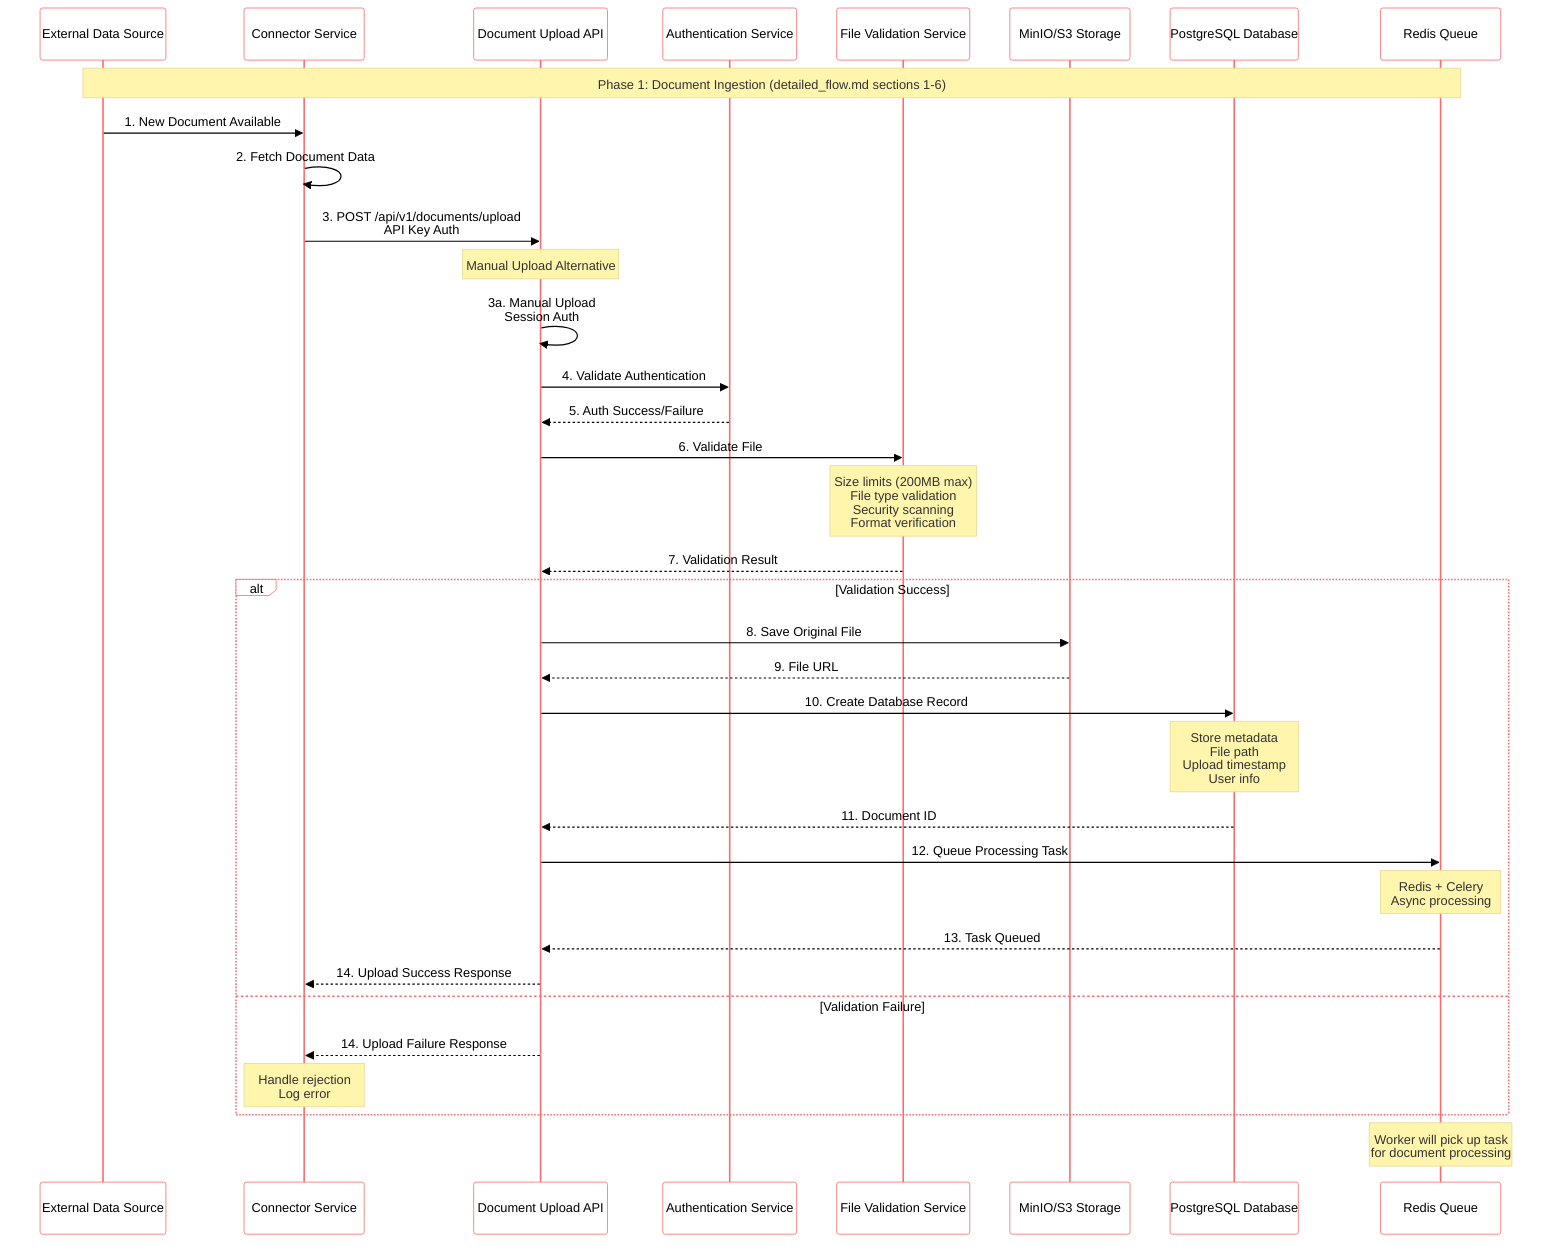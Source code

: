 %%{
  init: {
    'theme': 'base',
    'themeVariables': {
      'primaryColor': '#ff6b6b',
      'primaryTextColor': '#000000',
      'primaryBorderColor': '#ff6b6b',
      'lineColor': '#4a90e2',
      'sectionBkgColor': '#f8f9fa',
      'altSectionBkgColor': '#e9ecef',
      'gridColor': '#dee2e6',
      'secondaryColor': '#4ecdc4',
      'tertiaryColor': '#45b7d1',
      'primaryTextColor': '#000000',
      'secondaryTextColor': '#000000',
      'tertiaryTextColor': '#000000',
      'lineColor': '#4a90e2',
      'textColor': '#000000',
      'mainBkg': '#ffffff',
      'secondBkg': '#f8f9fa',
      'tertiaryBkg': '#e9ecef',
      'arrowTextColor': '#4a90e2',
      'arrowLineColor': '#4a90e2'
    }
  }
}%%

%% KMRL Document Upload Sequence Diagram
%% Source: detailed_flow.md sections 1-2, flow.md phase 1, flow2.md steps 1-7
%% Author: Systems Architect
%% Date: 2024-12-19
%% Purpose: Document upload flow from external sources to processing queue

sequenceDiagram
    participant EDS as External Data Source
    participant CONN as Connector Service
    participant API as Document Upload API
    participant AUTH as Authentication Service
    participant VAL as File Validation Service
    participant S3 as MinIO/S3 Storage
    participant PG as PostgreSQL Database
    participant REDIS as Redis Queue
    
    Note over EDS,REDIS: Phase 1: Document Ingestion (detailed_flow.md sections 1-6)
    
    %% Automatic Upload Flow
    EDS->>CONN: 1. New Document Available
    CONN->>CONN: 2. Fetch Document Data
    CONN->>API: 3. POST /api/v1/documents/upload<br/>API Key Auth
    
    %% Manual Upload Flow (Alternative)
    Note over API: Manual Upload Alternative
    API->>API: 3a. Manual Upload<br/>Session Auth
    
    %% Authentication
    API->>AUTH: 4. Validate Authentication
    AUTH-->>API: 5. Auth Success/Failure
    
    %% File Validation
    API->>VAL: 6. Validate File
    Note over VAL: Size limits (200MB max)<br/>File type validation<br/>Security scanning<br/>Format verification
    VAL-->>API: 7. Validation Result
    
    alt Validation Success
        %% Storage Operations
        API->>S3: 8. Save Original File
        S3-->>API: 9. File URL
        
        API->>PG: 10. Create Database Record
        Note over PG: Store metadata<br/>File path<br/>Upload timestamp<br/>User info
        PG-->>API: 11. Document ID
        
        %% Queue Processing
        API->>REDIS: 12. Queue Processing Task
        Note over REDIS: Redis + Celery<br/>Async processing
        REDIS-->>API: 13. Task Queued
        
        API-->>CONN: 14. Upload Success Response
        
    else Validation Failure
        API-->>CONN: 14. Upload Failure Response
        Note over CONN: Handle rejection<br/>Log error
    end
    
    %% Background Processing Trigger
    Note over REDIS: Worker will pick up task<br/>for document processing